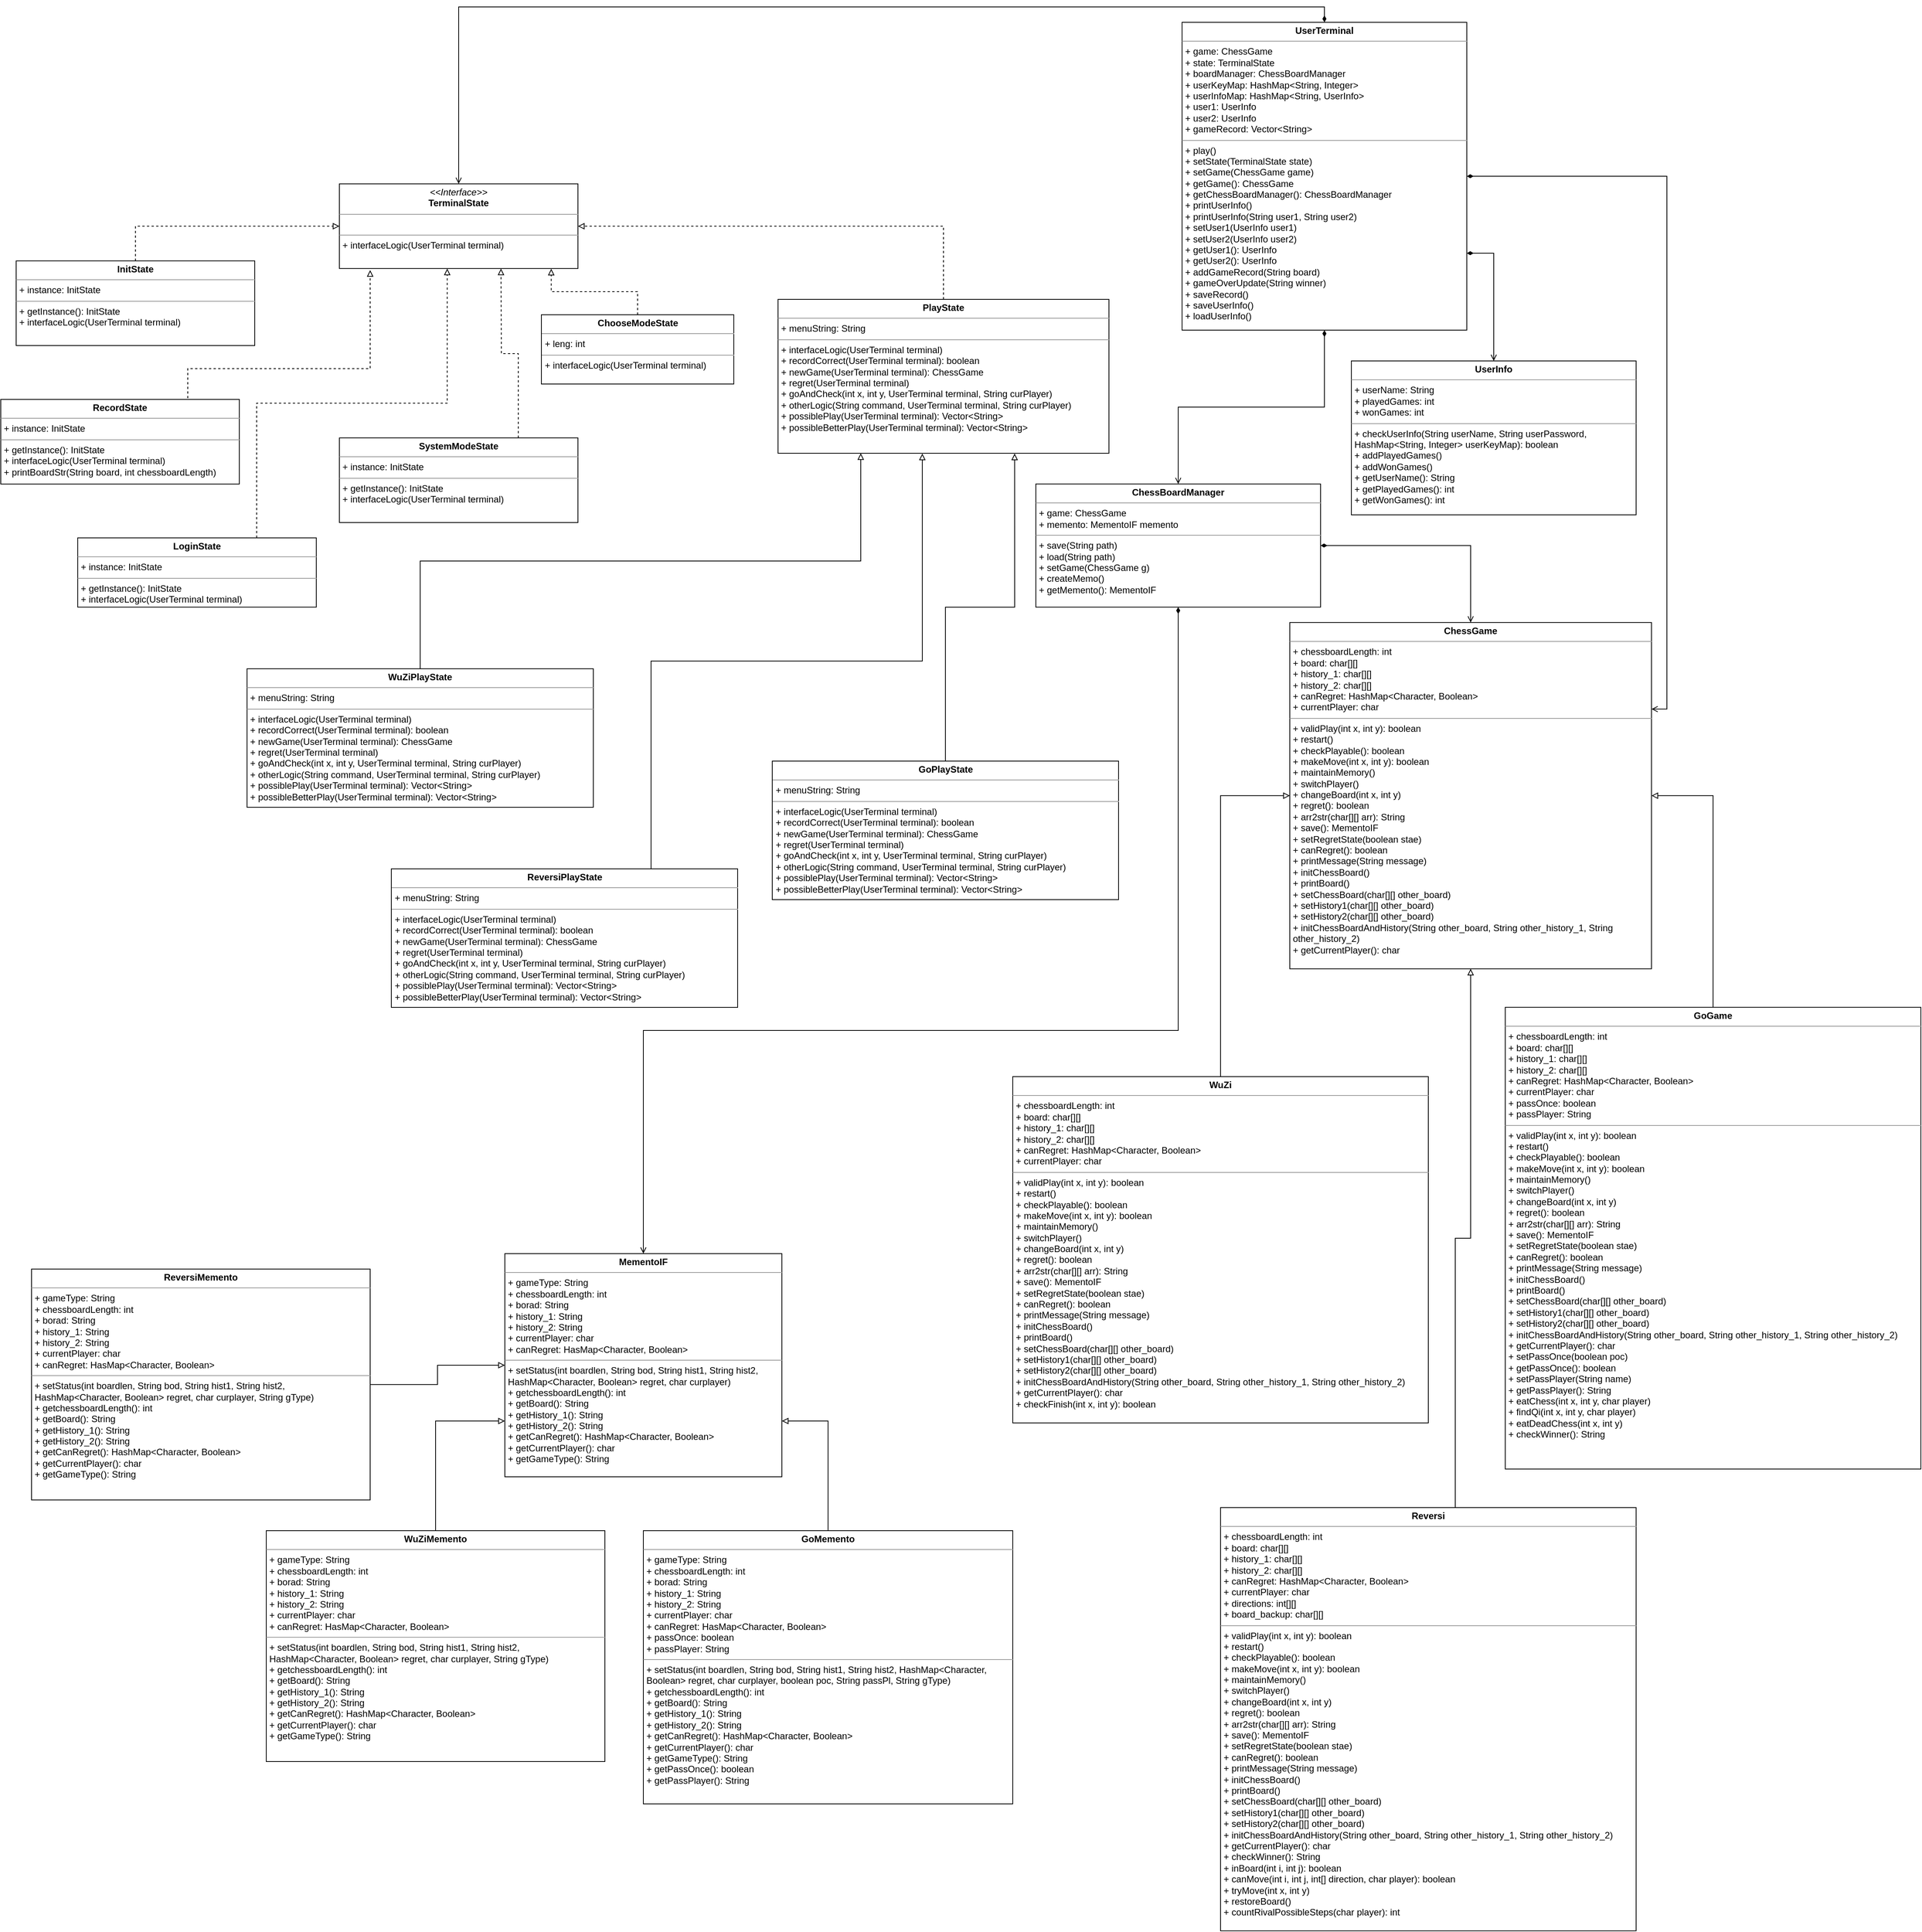 <mxfile version="22.0.2" type="device">
  <diagram name="Page-1" id="c4acf3e9-155e-7222-9cf6-157b1a14988f">
    <mxGraphModel dx="4295" dy="1771" grid="1" gridSize="10" guides="1" tooltips="1" connect="1" arrows="1" fold="1" page="1" pageScale="1" pageWidth="850" pageHeight="1100" background="none" math="0" shadow="0">
      <root>
        <mxCell id="0" />
        <mxCell id="1" parent="0" />
        <mxCell id="H-R2g1DrekQzZ_cfSzfi-2" value="&lt;p style=&quot;margin:0px;margin-top:4px;text-align:center;&quot;&gt;&lt;b&gt;MementoIF&lt;/b&gt;&lt;/p&gt;&lt;hr size=&quot;1&quot;&gt;&lt;p style=&quot;margin:0px;margin-left:4px;&quot;&gt;+ gameType: String&lt;/p&gt;&lt;p style=&quot;margin:0px;margin-left:4px;&quot;&gt;+ chessboardLength: int&lt;/p&gt;&lt;p style=&quot;margin:0px;margin-left:4px;&quot;&gt;+ borad: String&lt;/p&gt;&lt;p style=&quot;margin:0px;margin-left:4px;&quot;&gt;+ history_1: String&lt;/p&gt;&lt;p style=&quot;margin:0px;margin-left:4px;&quot;&gt;+ history_2: String&lt;/p&gt;&lt;p style=&quot;margin:0px;margin-left:4px;&quot;&gt;+ currentPlayer: char&lt;/p&gt;&lt;p style=&quot;margin:0px;margin-left:4px;&quot;&gt;+ canRegret: HasMap&amp;lt;Character, Boolean&amp;gt;&lt;/p&gt;&lt;hr size=&quot;1&quot;&gt;&lt;p style=&quot;margin:0px;margin-left:4px;&quot;&gt;+ setStatus(int boardlen, String bod, String hist1, String hist2, HashMap&amp;lt;Character, Boolean&amp;gt; regret, char curplayer)&lt;/p&gt;&lt;p style=&quot;margin:0px;margin-left:4px;&quot;&gt;+ getchessboardLength(): int&lt;/p&gt;&lt;p style=&quot;margin:0px;margin-left:4px;&quot;&gt;+ getBoard(): String&lt;/p&gt;&lt;p style=&quot;margin:0px;margin-left:4px;&quot;&gt;+ getHistory_1(): String&lt;/p&gt;&lt;p style=&quot;margin:0px;margin-left:4px;&quot;&gt;+ getHistory_2(): String&lt;/p&gt;&lt;p style=&quot;margin:0px;margin-left:4px;&quot;&gt;+ getCanRegret(): HashMap&amp;lt;Character, Boolean&amp;gt;&lt;/p&gt;&lt;p style=&quot;margin:0px;margin-left:4px;&quot;&gt;+ getCurrentPlayer(): char&lt;/p&gt;&lt;p style=&quot;margin:0px;margin-left:4px;&quot;&gt;+ getGameType(): String&lt;/p&gt;" style="verticalAlign=top;align=left;overflow=fill;fontSize=12;fontFamily=Helvetica;html=1;whiteSpace=wrap;" parent="1" vertex="1">
          <mxGeometry x="-1045" y="1640" width="360" height="290" as="geometry" />
        </mxCell>
        <mxCell id="H-R2g1DrekQzZ_cfSzfi-7" style="edgeStyle=orthogonalEdgeStyle;rounded=0;orthogonalLoop=1;jettySize=auto;html=1;entryX=0;entryY=0.75;entryDx=0;entryDy=0;exitX=0.5;exitY=0;exitDx=0;exitDy=0;endArrow=block;endFill=0;" parent="1" source="H-R2g1DrekQzZ_cfSzfi-5" target="H-R2g1DrekQzZ_cfSzfi-2" edge="1">
          <mxGeometry relative="1" as="geometry" />
        </mxCell>
        <mxCell id="H-R2g1DrekQzZ_cfSzfi-5" value="&lt;p style=&quot;margin:0px;margin-top:4px;text-align:center;&quot;&gt;&lt;b&gt;WuZiMemento&lt;/b&gt;&lt;/p&gt;&lt;hr size=&quot;1&quot;&gt;&lt;p style=&quot;margin:0px;margin-left:4px;&quot;&gt;+ gameType: String&lt;/p&gt;&lt;p style=&quot;margin:0px;margin-left:4px;&quot;&gt;+ chessboardLength: int&lt;/p&gt;&lt;p style=&quot;margin:0px;margin-left:4px;&quot;&gt;+ borad: String&lt;/p&gt;&lt;p style=&quot;margin:0px;margin-left:4px;&quot;&gt;+ history_1: String&lt;/p&gt;&lt;p style=&quot;margin:0px;margin-left:4px;&quot;&gt;+ history_2: String&lt;/p&gt;&lt;p style=&quot;margin:0px;margin-left:4px;&quot;&gt;+ currentPlayer: char&lt;/p&gt;&lt;p style=&quot;margin:0px;margin-left:4px;&quot;&gt;+ canRegret: HasMap&amp;lt;Character, Boolean&amp;gt;&lt;/p&gt;&lt;hr size=&quot;1&quot;&gt;&lt;p style=&quot;margin:0px;margin-left:4px;&quot;&gt;+ setStatus(int boardlen, String bod, String hist1, String hist2, HashMap&amp;lt;Character, Boolean&amp;gt; regret, char curplayer, String gType)&lt;/p&gt;&lt;p style=&quot;margin:0px;margin-left:4px;&quot;&gt;+ getchessboardLength(): int&lt;/p&gt;&lt;p style=&quot;margin:0px;margin-left:4px;&quot;&gt;+ getBoard(): String&lt;/p&gt;&lt;p style=&quot;margin:0px;margin-left:4px;&quot;&gt;+ getHistory_1(): String&lt;/p&gt;&lt;p style=&quot;margin:0px;margin-left:4px;&quot;&gt;+ getHistory_2(): String&lt;/p&gt;&lt;p style=&quot;margin:0px;margin-left:4px;&quot;&gt;+ getCanRegret(): HashMap&amp;lt;Character, Boolean&amp;gt;&lt;/p&gt;&lt;p style=&quot;margin:0px;margin-left:4px;&quot;&gt;+ getCurrentPlayer(): char&lt;/p&gt;&lt;p style=&quot;margin:0px;margin-left:4px;&quot;&gt;+ getGameType(): String&lt;/p&gt;" style="verticalAlign=top;align=left;overflow=fill;fontSize=12;fontFamily=Helvetica;html=1;whiteSpace=wrap;" parent="1" vertex="1">
          <mxGeometry x="-1355" y="2000" width="440" height="300" as="geometry" />
        </mxCell>
        <mxCell id="H-R2g1DrekQzZ_cfSzfi-8" style="edgeStyle=orthogonalEdgeStyle;rounded=0;orthogonalLoop=1;jettySize=auto;html=1;exitX=0.5;exitY=0;exitDx=0;exitDy=0;entryX=1;entryY=0.75;entryDx=0;entryDy=0;endArrow=block;endFill=0;" parent="1" source="H-R2g1DrekQzZ_cfSzfi-6" target="H-R2g1DrekQzZ_cfSzfi-2" edge="1">
          <mxGeometry relative="1" as="geometry" />
        </mxCell>
        <mxCell id="H-R2g1DrekQzZ_cfSzfi-6" value="&lt;p style=&quot;margin:0px;margin-top:4px;text-align:center;&quot;&gt;&lt;b&gt;GoMemento&lt;/b&gt;&lt;/p&gt;&lt;hr size=&quot;1&quot;&gt;&lt;p style=&quot;margin:0px;margin-left:4px;&quot;&gt;+ gameType: String&lt;/p&gt;&lt;p style=&quot;margin:0px;margin-left:4px;&quot;&gt;+ chessboardLength: int&lt;/p&gt;&lt;p style=&quot;margin:0px;margin-left:4px;&quot;&gt;+ borad: String&lt;/p&gt;&lt;p style=&quot;margin:0px;margin-left:4px;&quot;&gt;+ history_1: String&lt;/p&gt;&lt;p style=&quot;margin:0px;margin-left:4px;&quot;&gt;+ history_2: String&lt;/p&gt;&lt;p style=&quot;margin:0px;margin-left:4px;&quot;&gt;+ currentPlayer: char&lt;/p&gt;&lt;p style=&quot;margin:0px;margin-left:4px;&quot;&gt;+ canRegret: HasMap&amp;lt;Character, Boolean&amp;gt;&lt;/p&gt;&lt;p style=&quot;margin:0px;margin-left:4px;&quot;&gt;+ passOnce: boolean&lt;/p&gt;&lt;p style=&quot;margin:0px;margin-left:4px;&quot;&gt;+ passPlayer: String&lt;/p&gt;&lt;hr size=&quot;1&quot;&gt;&lt;p style=&quot;margin:0px;margin-left:4px;&quot;&gt;+ setStatus(int boardlen, String bod, String hist1, String hist2, HashMap&amp;lt;Character, Boolean&amp;gt; regret, char curplayer, boolean poc, String passPl, String gType)&lt;/p&gt;&lt;p style=&quot;margin:0px;margin-left:4px;&quot;&gt;+ getchessboardLength(): int&lt;/p&gt;&lt;p style=&quot;margin:0px;margin-left:4px;&quot;&gt;+ getBoard(): String&lt;/p&gt;&lt;p style=&quot;margin:0px;margin-left:4px;&quot;&gt;+ getHistory_1(): String&lt;/p&gt;&lt;p style=&quot;margin:0px;margin-left:4px;&quot;&gt;+ getHistory_2(): String&lt;/p&gt;&lt;p style=&quot;margin:0px;margin-left:4px;&quot;&gt;+ getCanRegret(): HashMap&amp;lt;Character, Boolean&amp;gt;&lt;/p&gt;&lt;p style=&quot;margin:0px;margin-left:4px;&quot;&gt;+ getCurrentPlayer(): char&lt;/p&gt;&lt;p style=&quot;margin:0px;margin-left:4px;&quot;&gt;+ getGameType(): String&lt;/p&gt;&lt;p style=&quot;margin:0px;margin-left:4px;&quot;&gt;+ getPassOnce(): boolean&lt;/p&gt;&lt;p style=&quot;margin:0px;margin-left:4px;&quot;&gt;+ getPassPlayer(): String&lt;/p&gt;" style="verticalAlign=top;align=left;overflow=fill;fontSize=12;fontFamily=Helvetica;html=1;whiteSpace=wrap;" parent="1" vertex="1">
          <mxGeometry x="-865" y="2000" width="480" height="355" as="geometry" />
        </mxCell>
        <mxCell id="H-R2g1DrekQzZ_cfSzfi-30" style="edgeStyle=orthogonalEdgeStyle;rounded=0;orthogonalLoop=1;jettySize=auto;html=1;entryX=0.5;entryY=0;entryDx=0;entryDy=0;startArrow=diamondThin;startFill=1;endArrow=open;endFill=0;exitX=0.5;exitY=1;exitDx=0;exitDy=0;" parent="1" source="H-R2g1DrekQzZ_cfSzfi-9" target="H-R2g1DrekQzZ_cfSzfi-2" edge="1">
          <mxGeometry relative="1" as="geometry">
            <Array as="points">
              <mxPoint x="-170" y="1350" />
              <mxPoint x="-865" y="1350" />
            </Array>
          </mxGeometry>
        </mxCell>
        <mxCell id="H-R2g1DrekQzZ_cfSzfi-31" style="edgeStyle=orthogonalEdgeStyle;rounded=0;orthogonalLoop=1;jettySize=auto;html=1;exitX=1;exitY=0.5;exitDx=0;exitDy=0;entryX=0.5;entryY=0;entryDx=0;entryDy=0;endArrow=open;endFill=0;startArrow=diamondThin;startFill=1;" parent="1" source="H-R2g1DrekQzZ_cfSzfi-9" target="H-R2g1DrekQzZ_cfSzfi-10" edge="1">
          <mxGeometry relative="1" as="geometry" />
        </mxCell>
        <mxCell id="H-R2g1DrekQzZ_cfSzfi-9" value="&lt;p style=&quot;margin:0px;margin-top:4px;text-align:center;&quot;&gt;&lt;b&gt;ChessBoardManager&lt;/b&gt;&lt;/p&gt;&lt;hr size=&quot;1&quot;&gt;&lt;p style=&quot;margin:0px;margin-left:4px;&quot;&gt;+ game: ChessGame&lt;/p&gt;&lt;p style=&quot;margin:0px;margin-left:4px;&quot;&gt;+ memento: MementoIF memento&lt;/p&gt;&lt;hr size=&quot;1&quot;&gt;&lt;p style=&quot;margin:0px;margin-left:4px;&quot;&gt;+ save(String path)&lt;/p&gt;&lt;p style=&quot;margin:0px;margin-left:4px;&quot;&gt;+ load(String path)&lt;/p&gt;&lt;p style=&quot;margin:0px;margin-left:4px;&quot;&gt;+ setGame(ChessGame g)&lt;/p&gt;&lt;p style=&quot;margin:0px;margin-left:4px;&quot;&gt;+ createMemo()&lt;/p&gt;&lt;p style=&quot;margin:0px;margin-left:4px;&quot;&gt;+ getMemento(): MementoIF&lt;/p&gt;" style="verticalAlign=top;align=left;overflow=fill;fontSize=12;fontFamily=Helvetica;html=1;whiteSpace=wrap;" parent="1" vertex="1">
          <mxGeometry x="-355" y="639.91" width="370" height="160" as="geometry" />
        </mxCell>
        <mxCell id="H-R2g1DrekQzZ_cfSzfi-10" value="&lt;p style=&quot;margin:0px;margin-top:4px;text-align:center;&quot;&gt;&lt;b&gt;ChessGame&lt;/b&gt;&lt;/p&gt;&lt;hr size=&quot;1&quot;&gt;&lt;p style=&quot;margin:0px;margin-left:4px;&quot;&gt;+ chessboardLength: int&lt;/p&gt;&lt;p style=&quot;margin:0px;margin-left:4px;&quot;&gt;+ board: char[][]&lt;/p&gt;&lt;p style=&quot;margin:0px;margin-left:4px;&quot;&gt;+ history_1: char[][]&lt;/p&gt;&lt;p style=&quot;margin:0px;margin-left:4px;&quot;&gt;+ history_2: char[][]&lt;/p&gt;&lt;p style=&quot;margin:0px;margin-left:4px;&quot;&gt;+ canRegret: HashMap&amp;lt;Character, Boolean&amp;gt;&lt;/p&gt;&lt;p style=&quot;margin:0px;margin-left:4px;&quot;&gt;+ currentPlayer: char&lt;/p&gt;&lt;hr size=&quot;1&quot;&gt;&lt;p style=&quot;margin:0px;margin-left:4px;&quot;&gt;+ validPlay(int x, int y): boolean&lt;/p&gt;&lt;p style=&quot;margin:0px;margin-left:4px;&quot;&gt;+ restart()&lt;/p&gt;&lt;p style=&quot;margin:0px;margin-left:4px;&quot;&gt;+ checkPlayable(): boolean&lt;/p&gt;&lt;p style=&quot;margin:0px;margin-left:4px;&quot;&gt;+ makeMove(int x, int y): boolean&lt;/p&gt;&lt;p style=&quot;margin:0px;margin-left:4px;&quot;&gt;+ maintainMemory()&lt;/p&gt;&lt;p style=&quot;margin:0px;margin-left:4px;&quot;&gt;+ switchPlayer()&lt;/p&gt;&lt;p style=&quot;margin:0px;margin-left:4px;&quot;&gt;+ changeBoard(int x, int y)&lt;/p&gt;&lt;p style=&quot;margin:0px;margin-left:4px;&quot;&gt;+ regret(): boolean&lt;/p&gt;&lt;p style=&quot;margin:0px;margin-left:4px;&quot;&gt;+ arr2str(char[][] arr): String&lt;/p&gt;&lt;p style=&quot;margin:0px;margin-left:4px;&quot;&gt;+ save(): MementoIF&lt;/p&gt;&lt;p style=&quot;margin:0px;margin-left:4px;&quot;&gt;+ setRegretState(boolean stae)&lt;/p&gt;&lt;p style=&quot;margin:0px;margin-left:4px;&quot;&gt;+ canRegret(): boolean&lt;/p&gt;&lt;p style=&quot;margin:0px;margin-left:4px;&quot;&gt;+ printMessage(String message)&lt;/p&gt;&lt;p style=&quot;margin:0px;margin-left:4px;&quot;&gt;+ initChessBoard()&lt;/p&gt;&lt;p style=&quot;margin:0px;margin-left:4px;&quot;&gt;+ printBoard()&lt;/p&gt;&lt;p style=&quot;margin:0px;margin-left:4px;&quot;&gt;+ setChessBoard(char[][] other_board)&lt;/p&gt;&lt;p style=&quot;margin:0px;margin-left:4px;&quot;&gt;+ setHistory1(char[][] other_board)&lt;/p&gt;&lt;p style=&quot;margin:0px;margin-left:4px;&quot;&gt;+ setHistory2(char[][] other_board)&lt;/p&gt;&lt;p style=&quot;margin:0px;margin-left:4px;&quot;&gt;+ initChessBoardAndHistory(String other_board, String other_history_1, String other_history_2)&lt;/p&gt;&lt;p style=&quot;margin:0px;margin-left:4px;&quot;&gt;+ getCurrentPlayer(): char&lt;/p&gt;" style="verticalAlign=top;align=left;overflow=fill;fontSize=12;fontFamily=Helvetica;html=1;whiteSpace=wrap;" parent="1" vertex="1">
          <mxGeometry x="-25" y="819.91" width="470" height="450" as="geometry" />
        </mxCell>
        <mxCell id="H-R2g1DrekQzZ_cfSzfi-12" style="edgeStyle=orthogonalEdgeStyle;rounded=0;orthogonalLoop=1;jettySize=auto;html=1;entryX=0;entryY=0.5;entryDx=0;entryDy=0;exitX=0.5;exitY=0;exitDx=0;exitDy=0;endArrow=block;endFill=0;" parent="1" source="H-R2g1DrekQzZ_cfSzfi-11" target="H-R2g1DrekQzZ_cfSzfi-10" edge="1">
          <mxGeometry relative="1" as="geometry" />
        </mxCell>
        <mxCell id="H-R2g1DrekQzZ_cfSzfi-11" value="&lt;p style=&quot;margin:0px;margin-top:4px;text-align:center;&quot;&gt;&lt;b&gt;WuZi&lt;/b&gt;&lt;/p&gt;&lt;hr size=&quot;1&quot;&gt;&lt;p style=&quot;margin:0px;margin-left:4px;&quot;&gt;+ chessboardLength: int&lt;/p&gt;&lt;p style=&quot;margin:0px;margin-left:4px;&quot;&gt;+ board: char[][]&lt;/p&gt;&lt;p style=&quot;margin:0px;margin-left:4px;&quot;&gt;+ history_1: char[][]&lt;/p&gt;&lt;p style=&quot;margin:0px;margin-left:4px;&quot;&gt;+ history_2: char[][]&lt;/p&gt;&lt;p style=&quot;margin:0px;margin-left:4px;&quot;&gt;+ canRegret: HashMap&amp;lt;Character, Boolean&amp;gt;&lt;/p&gt;&lt;p style=&quot;margin:0px;margin-left:4px;&quot;&gt;+ currentPlayer: char&lt;/p&gt;&lt;hr size=&quot;1&quot;&gt;&lt;p style=&quot;margin:0px;margin-left:4px;&quot;&gt;+ validPlay(int x, int y): boolean&lt;/p&gt;&lt;p style=&quot;margin:0px;margin-left:4px;&quot;&gt;+ restart()&lt;/p&gt;&lt;p style=&quot;margin:0px;margin-left:4px;&quot;&gt;+ checkPlayable(): boolean&lt;/p&gt;&lt;p style=&quot;margin:0px;margin-left:4px;&quot;&gt;+ makeMove(int x, int y): boolean&lt;/p&gt;&lt;p style=&quot;margin:0px;margin-left:4px;&quot;&gt;+ maintainMemory()&lt;/p&gt;&lt;p style=&quot;margin:0px;margin-left:4px;&quot;&gt;+ switchPlayer()&lt;/p&gt;&lt;p style=&quot;margin:0px;margin-left:4px;&quot;&gt;+ changeBoard(int x, int y)&lt;/p&gt;&lt;p style=&quot;margin:0px;margin-left:4px;&quot;&gt;+ regret(): boolean&lt;/p&gt;&lt;p style=&quot;margin:0px;margin-left:4px;&quot;&gt;+ arr2str(char[][] arr): String&lt;/p&gt;&lt;p style=&quot;margin:0px;margin-left:4px;&quot;&gt;+ save(): MementoIF&lt;/p&gt;&lt;p style=&quot;margin:0px;margin-left:4px;&quot;&gt;+ setRegretState(boolean stae)&lt;/p&gt;&lt;p style=&quot;margin:0px;margin-left:4px;&quot;&gt;+ canRegret(): boolean&lt;/p&gt;&lt;p style=&quot;margin:0px;margin-left:4px;&quot;&gt;+ printMessage(String message)&lt;/p&gt;&lt;p style=&quot;margin:0px;margin-left:4px;&quot;&gt;+ initChessBoard()&lt;/p&gt;&lt;p style=&quot;margin:0px;margin-left:4px;&quot;&gt;+ printBoard()&lt;/p&gt;&lt;p style=&quot;margin:0px;margin-left:4px;&quot;&gt;+ setChessBoard(char[][] other_board)&lt;/p&gt;&lt;p style=&quot;margin:0px;margin-left:4px;&quot;&gt;+ setHistory1(char[][] other_board)&lt;/p&gt;&lt;p style=&quot;margin:0px;margin-left:4px;&quot;&gt;+ setHistory2(char[][] other_board)&lt;/p&gt;&lt;p style=&quot;margin:0px;margin-left:4px;&quot;&gt;+ initChessBoardAndHistory(String other_board, String other_history_1, String other_history_2)&lt;/p&gt;&lt;p style=&quot;margin:0px;margin-left:4px;&quot;&gt;+ getCurrentPlayer(): char&lt;/p&gt;&lt;p style=&quot;margin:0px;margin-left:4px;&quot;&gt;+ checkFinish(int x, int y): boolean&lt;/p&gt;" style="verticalAlign=top;align=left;overflow=fill;fontSize=12;fontFamily=Helvetica;html=1;whiteSpace=wrap;" parent="1" vertex="1">
          <mxGeometry x="-385" y="1410" width="540" height="450" as="geometry" />
        </mxCell>
        <mxCell id="H-R2g1DrekQzZ_cfSzfi-14" style="edgeStyle=orthogonalEdgeStyle;rounded=0;orthogonalLoop=1;jettySize=auto;html=1;exitX=0.5;exitY=0;exitDx=0;exitDy=0;entryX=1;entryY=0.5;entryDx=0;entryDy=0;endArrow=block;endFill=0;" parent="1" source="H-R2g1DrekQzZ_cfSzfi-13" target="H-R2g1DrekQzZ_cfSzfi-10" edge="1">
          <mxGeometry relative="1" as="geometry" />
        </mxCell>
        <mxCell id="H-R2g1DrekQzZ_cfSzfi-13" value="&lt;p style=&quot;margin:0px;margin-top:4px;text-align:center;&quot;&gt;&lt;b&gt;GoGame&lt;/b&gt;&lt;/p&gt;&lt;hr size=&quot;1&quot;&gt;&lt;p style=&quot;margin:0px;margin-left:4px;&quot;&gt;+ chessboardLength: int&lt;/p&gt;&lt;p style=&quot;margin:0px;margin-left:4px;&quot;&gt;+ board: char[][]&lt;/p&gt;&lt;p style=&quot;margin:0px;margin-left:4px;&quot;&gt;+ history_1: char[][]&lt;/p&gt;&lt;p style=&quot;margin:0px;margin-left:4px;&quot;&gt;+ history_2: char[][]&lt;/p&gt;&lt;p style=&quot;margin:0px;margin-left:4px;&quot;&gt;+ canRegret: HashMap&amp;lt;Character, Boolean&amp;gt;&lt;/p&gt;&lt;p style=&quot;margin:0px;margin-left:4px;&quot;&gt;+ currentPlayer: char&lt;/p&gt;&lt;p style=&quot;margin:0px;margin-left:4px;&quot;&gt;+ passOnce: boolean&lt;/p&gt;&lt;p style=&quot;margin:0px;margin-left:4px;&quot;&gt;+ passPlayer: String&lt;/p&gt;&lt;hr size=&quot;1&quot;&gt;&lt;p style=&quot;margin:0px;margin-left:4px;&quot;&gt;+ validPlay(int x, int y): boolean&lt;/p&gt;&lt;p style=&quot;margin:0px;margin-left:4px;&quot;&gt;+ restart()&lt;/p&gt;&lt;p style=&quot;margin:0px;margin-left:4px;&quot;&gt;+ checkPlayable(): boolean&lt;/p&gt;&lt;p style=&quot;margin:0px;margin-left:4px;&quot;&gt;+ makeMove(int x, int y): boolean&lt;/p&gt;&lt;p style=&quot;margin:0px;margin-left:4px;&quot;&gt;+ maintainMemory()&lt;/p&gt;&lt;p style=&quot;margin:0px;margin-left:4px;&quot;&gt;+ switchPlayer()&lt;/p&gt;&lt;p style=&quot;margin:0px;margin-left:4px;&quot;&gt;+ changeBoard(int x, int y)&lt;/p&gt;&lt;p style=&quot;margin:0px;margin-left:4px;&quot;&gt;+ regret(): boolean&lt;/p&gt;&lt;p style=&quot;margin:0px;margin-left:4px;&quot;&gt;+ arr2str(char[][] arr): String&lt;/p&gt;&lt;p style=&quot;margin:0px;margin-left:4px;&quot;&gt;+ save(): MementoIF&lt;/p&gt;&lt;p style=&quot;margin:0px;margin-left:4px;&quot;&gt;+ setRegretState(boolean stae)&lt;/p&gt;&lt;p style=&quot;margin:0px;margin-left:4px;&quot;&gt;+ canRegret(): boolean&lt;/p&gt;&lt;p style=&quot;margin:0px;margin-left:4px;&quot;&gt;+ printMessage(String message)&lt;/p&gt;&lt;p style=&quot;margin:0px;margin-left:4px;&quot;&gt;+ initChessBoard()&lt;/p&gt;&lt;p style=&quot;margin:0px;margin-left:4px;&quot;&gt;+ printBoard()&lt;/p&gt;&lt;p style=&quot;margin:0px;margin-left:4px;&quot;&gt;+ setChessBoard(char[][] other_board)&lt;/p&gt;&lt;p style=&quot;margin:0px;margin-left:4px;&quot;&gt;+ setHistory1(char[][] other_board)&lt;/p&gt;&lt;p style=&quot;margin:0px;margin-left:4px;&quot;&gt;+ setHistory2(char[][] other_board)&lt;/p&gt;&lt;p style=&quot;margin:0px;margin-left:4px;&quot;&gt;+ initChessBoardAndHistory(String other_board, String other_history_1, String other_history_2)&lt;/p&gt;&lt;p style=&quot;margin:0px;margin-left:4px;&quot;&gt;+ getCurrentPlayer(): char&lt;/p&gt;&lt;p style=&quot;margin:0px;margin-left:4px;&quot;&gt;+ setPassOnce(boolean poc)&lt;/p&gt;&lt;p style=&quot;margin:0px;margin-left:4px;&quot;&gt;+ getPassOnce(): boolean&lt;/p&gt;&lt;p style=&quot;margin:0px;margin-left:4px;&quot;&gt;+ setPassPlayer(String name)&lt;/p&gt;&lt;p style=&quot;margin:0px;margin-left:4px;&quot;&gt;+ getPassPlayer(): String&lt;/p&gt;&lt;p style=&quot;margin:0px;margin-left:4px;&quot;&gt;+ eatChess(int x, int y, char player)&lt;/p&gt;&lt;p style=&quot;margin:0px;margin-left:4px;&quot;&gt;+ findQi(int x, int y, char player)&lt;/p&gt;&lt;p style=&quot;margin:0px;margin-left:4px;&quot;&gt;+ eatDeadChess(int x, int y)&lt;/p&gt;&lt;p style=&quot;margin:0px;margin-left:4px;&quot;&gt;+ checkWinner(): String&lt;/p&gt;" style="verticalAlign=top;align=left;overflow=fill;fontSize=12;fontFamily=Helvetica;html=1;whiteSpace=wrap;" parent="1" vertex="1">
          <mxGeometry x="255" y="1319.91" width="540" height="600" as="geometry" />
        </mxCell>
        <mxCell id="H-R2g1DrekQzZ_cfSzfi-15" value="&lt;p style=&quot;margin:0px;margin-top:4px;text-align:center;&quot;&gt;&lt;i&gt;&amp;lt;&amp;lt;Interface&amp;gt;&amp;gt;&lt;/i&gt;&lt;br&gt;&lt;b&gt;TerminalState&lt;/b&gt;&lt;/p&gt;&lt;hr size=&quot;1&quot;&gt;&lt;p style=&quot;margin:0px;margin-left:4px;&quot;&gt;&lt;br&gt;&lt;/p&gt;&lt;hr size=&quot;1&quot;&gt;&lt;p style=&quot;margin:0px;margin-left:4px;&quot;&gt;+ interfaceLogic(UserTerminal terminal)&lt;/p&gt;" style="verticalAlign=top;align=left;overflow=fill;fontSize=12;fontFamily=Helvetica;html=1;whiteSpace=wrap;" parent="1" vertex="1">
          <mxGeometry x="-1260" y="249.91" width="310" height="110" as="geometry" />
        </mxCell>
        <mxCell id="H-R2g1DrekQzZ_cfSzfi-27" style="edgeStyle=orthogonalEdgeStyle;rounded=0;orthogonalLoop=1;jettySize=auto;html=1;entryX=0.888;entryY=1.003;entryDx=0;entryDy=0;endArrow=block;endFill=0;dashed=1;entryPerimeter=0;" parent="1" source="H-R2g1DrekQzZ_cfSzfi-16" target="H-R2g1DrekQzZ_cfSzfi-15" edge="1">
          <mxGeometry relative="1" as="geometry" />
        </mxCell>
        <mxCell id="H-R2g1DrekQzZ_cfSzfi-16" value="&lt;p style=&quot;margin:0px;margin-top:4px;text-align:center;&quot;&gt;&lt;b&gt;ChooseModeState&lt;/b&gt;&lt;/p&gt;&lt;hr size=&quot;1&quot;&gt;&lt;p style=&quot;margin:0px;margin-left:4px;&quot;&gt;+ leng: int&lt;/p&gt;&lt;hr size=&quot;1&quot;&gt;&lt;p style=&quot;margin:0px;margin-left:4px;&quot;&gt;+ interfaceLogic(UserTerminal terminal)&lt;/p&gt;" style="verticalAlign=top;align=left;overflow=fill;fontSize=12;fontFamily=Helvetica;html=1;whiteSpace=wrap;" parent="1" vertex="1">
          <mxGeometry x="-997.5" y="420" width="250" height="90" as="geometry" />
        </mxCell>
        <mxCell id="H-R2g1DrekQzZ_cfSzfi-24" style="edgeStyle=orthogonalEdgeStyle;rounded=0;orthogonalLoop=1;jettySize=auto;html=1;exitX=0.5;exitY=0;exitDx=0;exitDy=0;entryX=0;entryY=0.5;entryDx=0;entryDy=0;endArrow=block;endFill=0;dashed=1;" parent="1" source="H-R2g1DrekQzZ_cfSzfi-17" target="H-R2g1DrekQzZ_cfSzfi-15" edge="1">
          <mxGeometry relative="1" as="geometry" />
        </mxCell>
        <mxCell id="H-R2g1DrekQzZ_cfSzfi-17" value="&lt;p style=&quot;margin:0px;margin-top:4px;text-align:center;&quot;&gt;&lt;b&gt;InitState&lt;/b&gt;&lt;/p&gt;&lt;hr size=&quot;1&quot;&gt;&lt;p style=&quot;margin:0px;margin-left:4px;&quot;&gt;+ instance: InitState&lt;/p&gt;&lt;hr size=&quot;1&quot;&gt;&lt;p style=&quot;margin:0px;margin-left:4px;&quot;&gt;+ getInstance(): InitState&lt;br&gt;+ interfaceLogic(UserTerminal terminal)&lt;/p&gt;" style="verticalAlign=top;align=left;overflow=fill;fontSize=12;fontFamily=Helvetica;html=1;whiteSpace=wrap;" parent="1" vertex="1">
          <mxGeometry x="-1680" y="350" width="310" height="110" as="geometry" />
        </mxCell>
        <mxCell id="H-R2g1DrekQzZ_cfSzfi-25" style="edgeStyle=orthogonalEdgeStyle;rounded=0;orthogonalLoop=1;jettySize=auto;html=1;entryX=1;entryY=0.5;entryDx=0;entryDy=0;dashed=1;endArrow=block;endFill=0;exitX=0.5;exitY=0;exitDx=0;exitDy=0;" parent="1" source="H-R2g1DrekQzZ_cfSzfi-18" target="H-R2g1DrekQzZ_cfSzfi-15" edge="1">
          <mxGeometry relative="1" as="geometry" />
        </mxCell>
        <mxCell id="H-R2g1DrekQzZ_cfSzfi-18" value="&lt;p style=&quot;margin:0px;margin-top:4px;text-align:center;&quot;&gt;&lt;b&gt;PlayState&lt;/b&gt;&lt;/p&gt;&lt;hr size=&quot;1&quot;&gt;&lt;p style=&quot;margin:0px;margin-left:4px;&quot;&gt;+ menuString: String&lt;/p&gt;&lt;hr size=&quot;1&quot;&gt;&lt;p style=&quot;margin:0px;margin-left:4px;&quot;&gt;+ interfaceLogic(UserTerminal terminal)&lt;/p&gt;&lt;p style=&quot;margin:0px;margin-left:4px;&quot;&gt;+ recordCorrect(UserTerminal terminal): boolean&lt;/p&gt;&lt;p style=&quot;margin:0px;margin-left:4px;&quot;&gt;+ newGame(UserTerminal terminal): ChessGame&lt;/p&gt;&lt;p style=&quot;margin:0px;margin-left:4px;&quot;&gt;+ regret(UserTerminal terminal)&lt;/p&gt;&lt;p style=&quot;margin:0px;margin-left:4px;&quot;&gt;+ goAndCheck(int x, int y, UserTerminal terminal, String curPlayer)&lt;/p&gt;&lt;p style=&quot;margin:0px;margin-left:4px;&quot;&gt;+ otherLogic(String command, UserTerminal terminal, String curPlayer)&lt;/p&gt;&lt;p style=&quot;margin:0px;margin-left:4px;&quot;&gt;+ possiblePlay(UserTerminal terminal): Vector&amp;lt;String&amp;gt;&lt;/p&gt;&lt;p style=&quot;margin:0px;margin-left:4px;&quot;&gt;+ possibleBetterPlay(UserTerminal terminal): Vector&amp;lt;String&amp;gt;&lt;/p&gt;" style="verticalAlign=top;align=left;overflow=fill;fontSize=12;fontFamily=Helvetica;html=1;whiteSpace=wrap;" parent="1" vertex="1">
          <mxGeometry x="-690" y="400" width="430" height="200" as="geometry" />
        </mxCell>
        <mxCell id="H-R2g1DrekQzZ_cfSzfi-28" style="edgeStyle=orthogonalEdgeStyle;rounded=0;orthogonalLoop=1;jettySize=auto;html=1;exitX=0.5;exitY=0;exitDx=0;exitDy=0;entryX=0.25;entryY=1;entryDx=0;entryDy=0;endArrow=block;endFill=0;" parent="1" source="H-R2g1DrekQzZ_cfSzfi-20" target="H-R2g1DrekQzZ_cfSzfi-18" edge="1">
          <mxGeometry relative="1" as="geometry" />
        </mxCell>
        <mxCell id="H-R2g1DrekQzZ_cfSzfi-20" value="&lt;p style=&quot;margin:0px;margin-top:4px;text-align:center;&quot;&gt;&lt;b&gt;WuZiPlayState&lt;/b&gt;&lt;/p&gt;&lt;hr size=&quot;1&quot;&gt;&lt;p style=&quot;margin:0px;margin-left:4px;&quot;&gt;+ menuString: String&lt;/p&gt;&lt;hr size=&quot;1&quot;&gt;&lt;p style=&quot;margin:0px;margin-left:4px;&quot;&gt;+ interfaceLogic(UserTerminal terminal)&lt;/p&gt;&lt;p style=&quot;margin:0px;margin-left:4px;&quot;&gt;+ recordCorrect(UserTerminal terminal): boolean&lt;/p&gt;&lt;p style=&quot;margin:0px;margin-left:4px;&quot;&gt;+ newGame(UserTerminal terminal): ChessGame&lt;/p&gt;&lt;p style=&quot;margin:0px;margin-left:4px;&quot;&gt;+ regret(UserTerminal terminal)&lt;/p&gt;&lt;p style=&quot;margin:0px;margin-left:4px;&quot;&gt;+ goAndCheck(int x, int y, UserTerminal terminal, String curPlayer)&lt;/p&gt;&lt;p style=&quot;margin:0px;margin-left:4px;&quot;&gt;+ otherLogic(String command, UserTerminal terminal, String curPlayer)&lt;/p&gt;&lt;p style=&quot;border-color: var(--border-color); margin: 0px 0px 0px 4px;&quot;&gt;+ possiblePlay(UserTerminal terminal): Vector&amp;lt;String&amp;gt;&lt;/p&gt;&lt;p style=&quot;border-color: var(--border-color); margin: 0px 0px 0px 4px;&quot;&gt;+ possibleBetterPlay(UserTerminal terminal): Vector&amp;lt;String&amp;gt;&lt;/p&gt;" style="verticalAlign=top;align=left;overflow=fill;fontSize=12;fontFamily=Helvetica;html=1;whiteSpace=wrap;" parent="1" vertex="1">
          <mxGeometry x="-1380" y="880" width="450" height="180" as="geometry" />
        </mxCell>
        <mxCell id="H-R2g1DrekQzZ_cfSzfi-29" style="edgeStyle=orthogonalEdgeStyle;rounded=0;orthogonalLoop=1;jettySize=auto;html=1;exitX=0.5;exitY=0;exitDx=0;exitDy=0;entryX=0.715;entryY=1.002;entryDx=0;entryDy=0;endArrow=block;endFill=0;entryPerimeter=0;" parent="1" source="H-R2g1DrekQzZ_cfSzfi-21" target="H-R2g1DrekQzZ_cfSzfi-18" edge="1">
          <mxGeometry relative="1" as="geometry" />
        </mxCell>
        <mxCell id="H-R2g1DrekQzZ_cfSzfi-21" value="&lt;p style=&quot;margin:0px;margin-top:4px;text-align:center;&quot;&gt;&lt;b&gt;GoPlayState&lt;/b&gt;&lt;/p&gt;&lt;hr size=&quot;1&quot;&gt;&lt;p style=&quot;margin:0px;margin-left:4px;&quot;&gt;+ menuString: String&lt;/p&gt;&lt;hr size=&quot;1&quot;&gt;&lt;p style=&quot;margin:0px;margin-left:4px;&quot;&gt;+ interfaceLogic(UserTerminal terminal)&lt;/p&gt;&lt;p style=&quot;margin:0px;margin-left:4px;&quot;&gt;+ recordCorrect(UserTerminal terminal): boolean&lt;/p&gt;&lt;p style=&quot;margin:0px;margin-left:4px;&quot;&gt;+ newGame(UserTerminal terminal): ChessGame&lt;/p&gt;&lt;p style=&quot;margin:0px;margin-left:4px;&quot;&gt;+ regret(UserTerminal terminal)&lt;/p&gt;&lt;p style=&quot;margin:0px;margin-left:4px;&quot;&gt;+ goAndCheck(int x, int y, UserTerminal terminal, String curPlayer)&lt;/p&gt;&lt;p style=&quot;margin:0px;margin-left:4px;&quot;&gt;+ otherLogic(String command, UserTerminal terminal, String curPlayer)&lt;/p&gt;&lt;p style=&quot;border-color: var(--border-color); margin: 0px 0px 0px 4px;&quot;&gt;+ possiblePlay(UserTerminal terminal): Vector&amp;lt;String&amp;gt;&lt;/p&gt;&lt;p style=&quot;border-color: var(--border-color); margin: 0px 0px 0px 4px;&quot;&gt;+ possibleBetterPlay(UserTerminal terminal): Vector&amp;lt;String&amp;gt;&lt;/p&gt;" style="verticalAlign=top;align=left;overflow=fill;fontSize=12;fontFamily=Helvetica;html=1;whiteSpace=wrap;" parent="1" vertex="1">
          <mxGeometry x="-697.5" y="1000" width="450" height="180" as="geometry" />
        </mxCell>
        <mxCell id="H-R2g1DrekQzZ_cfSzfi-32" style="edgeStyle=orthogonalEdgeStyle;rounded=0;orthogonalLoop=1;jettySize=auto;html=1;exitX=0.5;exitY=0;exitDx=0;exitDy=0;entryX=0.5;entryY=0;entryDx=0;entryDy=0;startArrow=diamondThin;startFill=1;endArrow=open;endFill=0;" parent="1" source="H-R2g1DrekQzZ_cfSzfi-22" target="H-R2g1DrekQzZ_cfSzfi-15" edge="1">
          <mxGeometry relative="1" as="geometry" />
        </mxCell>
        <mxCell id="H-R2g1DrekQzZ_cfSzfi-33" style="edgeStyle=orthogonalEdgeStyle;rounded=0;orthogonalLoop=1;jettySize=auto;html=1;entryX=0.5;entryY=0;entryDx=0;entryDy=0;endArrow=open;endFill=0;startArrow=diamondThin;startFill=1;" parent="1" source="H-R2g1DrekQzZ_cfSzfi-22" target="H-R2g1DrekQzZ_cfSzfi-9" edge="1">
          <mxGeometry relative="1" as="geometry" />
        </mxCell>
        <mxCell id="H-R2g1DrekQzZ_cfSzfi-34" style="edgeStyle=orthogonalEdgeStyle;rounded=0;orthogonalLoop=1;jettySize=auto;html=1;exitX=1;exitY=0.5;exitDx=0;exitDy=0;entryX=1;entryY=0.25;entryDx=0;entryDy=0;startArrow=diamondThin;startFill=1;endArrow=open;endFill=0;" parent="1" source="H-R2g1DrekQzZ_cfSzfi-22" target="H-R2g1DrekQzZ_cfSzfi-10" edge="1">
          <mxGeometry relative="1" as="geometry" />
        </mxCell>
        <mxCell id="x-PbBDYOLAHxYWKK6vcV-16" style="edgeStyle=orthogonalEdgeStyle;rounded=0;orthogonalLoop=1;jettySize=auto;html=1;exitX=1;exitY=0.75;exitDx=0;exitDy=0;startArrow=diamondThin;startFill=1;endArrow=open;endFill=0;" edge="1" parent="1" source="H-R2g1DrekQzZ_cfSzfi-22" target="x-PbBDYOLAHxYWKK6vcV-15">
          <mxGeometry relative="1" as="geometry" />
        </mxCell>
        <mxCell id="H-R2g1DrekQzZ_cfSzfi-22" value="&lt;p style=&quot;margin:0px;margin-top:4px;text-align:center;&quot;&gt;&lt;b&gt;UserTerminal&lt;/b&gt;&lt;/p&gt;&lt;hr size=&quot;1&quot;&gt;&lt;p style=&quot;margin:0px;margin-left:4px;&quot;&gt;+ game: ChessGame&lt;/p&gt;&lt;p style=&quot;margin:0px;margin-left:4px;&quot;&gt;+ state: TerminalState&lt;/p&gt;&lt;p style=&quot;margin:0px;margin-left:4px;&quot;&gt;+ boardManager: ChessBoardManager&lt;/p&gt;&lt;p style=&quot;margin:0px;margin-left:4px;&quot;&gt;+ userKeyMap: HashMap&amp;lt;String, Integer&amp;gt;&lt;/p&gt;&lt;p style=&quot;margin:0px;margin-left:4px;&quot;&gt;+ userInfoMap: HashMap&amp;lt;String, UserInfo&amp;gt;&lt;/p&gt;&lt;p style=&quot;margin:0px;margin-left:4px;&quot;&gt;+ user1: UserInfo&lt;/p&gt;&lt;p style=&quot;margin:0px;margin-left:4px;&quot;&gt;+ user2: UserInfo&lt;/p&gt;&lt;p style=&quot;margin:0px;margin-left:4px;&quot;&gt;+ gameRecord: Vector&amp;lt;String&amp;gt;&lt;/p&gt;&lt;hr size=&quot;1&quot;&gt;&lt;p style=&quot;margin:0px;margin-left:4px;&quot;&gt;+ play()&lt;/p&gt;&lt;p style=&quot;margin:0px;margin-left:4px;&quot;&gt;+ setState(TerminalState state)&lt;/p&gt;&lt;p style=&quot;margin:0px;margin-left:4px;&quot;&gt;+ setGame(ChessGame game)&lt;/p&gt;&lt;p style=&quot;margin:0px;margin-left:4px;&quot;&gt;+ getGame(): ChessGame&lt;/p&gt;&lt;p style=&quot;margin:0px;margin-left:4px;&quot;&gt;+ getChessBoardManager(): ChessBoardManager&lt;/p&gt;&lt;p style=&quot;margin:0px;margin-left:4px;&quot;&gt;+ printUserInfo()&lt;/p&gt;&lt;p style=&quot;margin:0px;margin-left:4px;&quot;&gt;+ printUserInfo(String user1, String user2)&lt;/p&gt;&lt;p style=&quot;margin:0px;margin-left:4px;&quot;&gt;+ setUser1(UserInfo user1)&lt;/p&gt;&lt;p style=&quot;margin:0px;margin-left:4px;&quot;&gt;+ setUser2(UserInfo user2)&lt;/p&gt;&lt;p style=&quot;margin:0px;margin-left:4px;&quot;&gt;+ getUser1(): UserInfo&lt;/p&gt;&lt;p style=&quot;margin:0px;margin-left:4px;&quot;&gt;+ getUser2(): UserInfo&lt;/p&gt;&lt;p style=&quot;margin:0px;margin-left:4px;&quot;&gt;+ addGameRecord(String board)&lt;/p&gt;&lt;p style=&quot;margin:0px;margin-left:4px;&quot;&gt;+ gameOverUpdate(String winner)&lt;/p&gt;&lt;p style=&quot;margin:0px;margin-left:4px;&quot;&gt;+ saveRecord()&lt;/p&gt;&lt;p style=&quot;margin:0px;margin-left:4px;&quot;&gt;+ saveUserInfo()&lt;/p&gt;&lt;p style=&quot;margin:0px;margin-left:4px;&quot;&gt;+ loadUserInfo()&lt;/p&gt;" style="verticalAlign=top;align=left;overflow=fill;fontSize=12;fontFamily=Helvetica;html=1;whiteSpace=wrap;" parent="1" vertex="1">
          <mxGeometry x="-165" y="40" width="370" height="400" as="geometry" />
        </mxCell>
        <mxCell id="x-PbBDYOLAHxYWKK6vcV-2" style="edgeStyle=orthogonalEdgeStyle;rounded=0;orthogonalLoop=1;jettySize=auto;html=1;entryX=0;entryY=0.5;entryDx=0;entryDy=0;endArrow=block;endFill=0;" edge="1" parent="1" source="x-PbBDYOLAHxYWKK6vcV-1" target="H-R2g1DrekQzZ_cfSzfi-2">
          <mxGeometry relative="1" as="geometry" />
        </mxCell>
        <mxCell id="x-PbBDYOLAHxYWKK6vcV-1" value="&lt;p style=&quot;margin:0px;margin-top:4px;text-align:center;&quot;&gt;&lt;b&gt;ReversiMemento&lt;/b&gt;&lt;/p&gt;&lt;hr size=&quot;1&quot;&gt;&lt;p style=&quot;margin:0px;margin-left:4px;&quot;&gt;+ gameType: String&lt;/p&gt;&lt;p style=&quot;margin:0px;margin-left:4px;&quot;&gt;+ chessboardLength: int&lt;/p&gt;&lt;p style=&quot;margin:0px;margin-left:4px;&quot;&gt;+ borad: String&lt;/p&gt;&lt;p style=&quot;margin:0px;margin-left:4px;&quot;&gt;+ history_1: String&lt;/p&gt;&lt;p style=&quot;margin:0px;margin-left:4px;&quot;&gt;+ history_2: String&lt;/p&gt;&lt;p style=&quot;margin:0px;margin-left:4px;&quot;&gt;+ currentPlayer: char&lt;/p&gt;&lt;p style=&quot;margin:0px;margin-left:4px;&quot;&gt;+ canRegret: HasMap&amp;lt;Character, Boolean&amp;gt;&lt;/p&gt;&lt;hr size=&quot;1&quot;&gt;&lt;p style=&quot;margin:0px;margin-left:4px;&quot;&gt;+ setStatus(int boardlen, String bod, String hist1, String hist2, HashMap&amp;lt;Character, Boolean&amp;gt; regret, char curplayer, String gType)&lt;/p&gt;&lt;p style=&quot;margin:0px;margin-left:4px;&quot;&gt;+ getchessboardLength(): int&lt;/p&gt;&lt;p style=&quot;margin:0px;margin-left:4px;&quot;&gt;+ getBoard(): String&lt;/p&gt;&lt;p style=&quot;margin:0px;margin-left:4px;&quot;&gt;+ getHistory_1(): String&lt;/p&gt;&lt;p style=&quot;margin:0px;margin-left:4px;&quot;&gt;+ getHistory_2(): String&lt;/p&gt;&lt;p style=&quot;margin:0px;margin-left:4px;&quot;&gt;+ getCanRegret(): HashMap&amp;lt;Character, Boolean&amp;gt;&lt;/p&gt;&lt;p style=&quot;margin:0px;margin-left:4px;&quot;&gt;+ getCurrentPlayer(): char&lt;/p&gt;&lt;p style=&quot;margin:0px;margin-left:4px;&quot;&gt;+ getGameType(): String&lt;/p&gt;" style="verticalAlign=top;align=left;overflow=fill;fontSize=12;fontFamily=Helvetica;html=1;whiteSpace=wrap;" vertex="1" parent="1">
          <mxGeometry x="-1660" y="1660.09" width="440" height="300" as="geometry" />
        </mxCell>
        <mxCell id="x-PbBDYOLAHxYWKK6vcV-4" style="edgeStyle=orthogonalEdgeStyle;rounded=0;orthogonalLoop=1;jettySize=auto;html=1;entryX=0.5;entryY=1;entryDx=0;entryDy=0;endArrow=block;endFill=0;" edge="1" parent="1" source="x-PbBDYOLAHxYWKK6vcV-3" target="H-R2g1DrekQzZ_cfSzfi-10">
          <mxGeometry relative="1" as="geometry">
            <Array as="points">
              <mxPoint x="190" y="1620" />
              <mxPoint x="210" y="1620" />
            </Array>
          </mxGeometry>
        </mxCell>
        <mxCell id="x-PbBDYOLAHxYWKK6vcV-3" value="&lt;p style=&quot;margin:0px;margin-top:4px;text-align:center;&quot;&gt;&lt;b&gt;Reversi&lt;/b&gt;&lt;/p&gt;&lt;hr size=&quot;1&quot;&gt;&lt;p style=&quot;margin:0px;margin-left:4px;&quot;&gt;+ chessboardLength: int&lt;/p&gt;&lt;p style=&quot;margin:0px;margin-left:4px;&quot;&gt;+ board: char[][]&lt;/p&gt;&lt;p style=&quot;margin:0px;margin-left:4px;&quot;&gt;+ history_1: char[][]&lt;/p&gt;&lt;p style=&quot;margin:0px;margin-left:4px;&quot;&gt;+ history_2: char[][]&lt;/p&gt;&lt;p style=&quot;margin:0px;margin-left:4px;&quot;&gt;+ canRegret: HashMap&amp;lt;Character, Boolean&amp;gt;&lt;/p&gt;&lt;p style=&quot;margin:0px;margin-left:4px;&quot;&gt;+ currentPlayer: char&lt;/p&gt;&lt;p style=&quot;margin:0px;margin-left:4px;&quot;&gt;+ directions: int[][]&lt;br&gt;&lt;/p&gt;&lt;p style=&quot;margin:0px;margin-left:4px;&quot;&gt;+ board_backup: char[][]&lt;/p&gt;&lt;hr size=&quot;1&quot;&gt;&lt;p style=&quot;margin:0px;margin-left:4px;&quot;&gt;+ validPlay(int x, int y): boolean&lt;/p&gt;&lt;p style=&quot;margin:0px;margin-left:4px;&quot;&gt;+ restart()&lt;/p&gt;&lt;p style=&quot;margin:0px;margin-left:4px;&quot;&gt;+ checkPlayable(): boolean&lt;/p&gt;&lt;p style=&quot;margin:0px;margin-left:4px;&quot;&gt;+ makeMove(int x, int y): boolean&lt;/p&gt;&lt;p style=&quot;margin:0px;margin-left:4px;&quot;&gt;+ maintainMemory()&lt;/p&gt;&lt;p style=&quot;margin:0px;margin-left:4px;&quot;&gt;+ switchPlayer()&lt;/p&gt;&lt;p style=&quot;margin:0px;margin-left:4px;&quot;&gt;+ changeBoard(int x, int y)&lt;/p&gt;&lt;p style=&quot;margin:0px;margin-left:4px;&quot;&gt;+ regret(): boolean&lt;/p&gt;&lt;p style=&quot;margin:0px;margin-left:4px;&quot;&gt;+ arr2str(char[][] arr): String&lt;/p&gt;&lt;p style=&quot;margin:0px;margin-left:4px;&quot;&gt;+ save(): MementoIF&lt;/p&gt;&lt;p style=&quot;margin:0px;margin-left:4px;&quot;&gt;+ setRegretState(boolean stae)&lt;/p&gt;&lt;p style=&quot;margin:0px;margin-left:4px;&quot;&gt;+ canRegret(): boolean&lt;/p&gt;&lt;p style=&quot;margin:0px;margin-left:4px;&quot;&gt;+ printMessage(String message)&lt;/p&gt;&lt;p style=&quot;margin:0px;margin-left:4px;&quot;&gt;+ initChessBoard()&lt;/p&gt;&lt;p style=&quot;margin:0px;margin-left:4px;&quot;&gt;+ printBoard()&lt;/p&gt;&lt;p style=&quot;margin:0px;margin-left:4px;&quot;&gt;+ setChessBoard(char[][] other_board)&lt;/p&gt;&lt;p style=&quot;margin:0px;margin-left:4px;&quot;&gt;+ setHistory1(char[][] other_board)&lt;/p&gt;&lt;p style=&quot;margin:0px;margin-left:4px;&quot;&gt;+ setHistory2(char[][] other_board)&lt;/p&gt;&lt;p style=&quot;margin:0px;margin-left:4px;&quot;&gt;+ initChessBoardAndHistory(String other_board, String other_history_1, String other_history_2)&lt;/p&gt;&lt;p style=&quot;margin:0px;margin-left:4px;&quot;&gt;+ getCurrentPlayer(): char&lt;/p&gt;&lt;p style=&quot;margin:0px;margin-left:4px;&quot;&gt;&lt;span style=&quot;background-color: initial;&quot;&gt;+ checkWinner(): String&lt;/span&gt;&lt;/p&gt;&lt;p style=&quot;margin:0px;margin-left:4px;&quot;&gt;&lt;span style=&quot;background-color: initial;&quot;&gt;+ inBoard(int i, int j): boolean&lt;/span&gt;&lt;/p&gt;&lt;p style=&quot;margin:0px;margin-left:4px;&quot;&gt;&lt;span style=&quot;background-color: initial;&quot;&gt;+ canMove(int i, int j, int[] direction, char player): boolean&lt;/span&gt;&lt;/p&gt;&lt;p style=&quot;margin:0px;margin-left:4px;&quot;&gt;&lt;span style=&quot;background-color: initial;&quot;&gt;+ tryMove(int x, int y)&lt;/span&gt;&lt;/p&gt;&lt;p style=&quot;margin:0px;margin-left:4px;&quot;&gt;&lt;span style=&quot;background-color: initial;&quot;&gt;+ restoreBoard()&lt;/span&gt;&lt;/p&gt;&lt;p style=&quot;margin:0px;margin-left:4px;&quot;&gt;&lt;span style=&quot;background-color: initial;&quot;&gt;+ countRivalPossibleSteps(char player): int&lt;/span&gt;&lt;/p&gt;" style="verticalAlign=top;align=left;overflow=fill;fontSize=12;fontFamily=Helvetica;html=1;whiteSpace=wrap;" vertex="1" parent="1">
          <mxGeometry x="-115" y="1970" width="540" height="550" as="geometry" />
        </mxCell>
        <mxCell id="x-PbBDYOLAHxYWKK6vcV-6" style="edgeStyle=orthogonalEdgeStyle;rounded=0;orthogonalLoop=1;jettySize=auto;html=1;exitX=0.75;exitY=0;exitDx=0;exitDy=0;dashed=1;endArrow=block;endFill=0;" edge="1" parent="1" source="x-PbBDYOLAHxYWKK6vcV-5">
          <mxGeometry relative="1" as="geometry">
            <mxPoint x="-1050" y="360" as="targetPoint" />
          </mxGeometry>
        </mxCell>
        <mxCell id="x-PbBDYOLAHxYWKK6vcV-5" value="&lt;p style=&quot;margin:0px;margin-top:4px;text-align:center;&quot;&gt;&lt;b&gt;SystemModeState&lt;/b&gt;&lt;/p&gt;&lt;hr size=&quot;1&quot;&gt;&lt;p style=&quot;margin:0px;margin-left:4px;&quot;&gt;+ instance: InitState&lt;/p&gt;&lt;hr size=&quot;1&quot;&gt;&lt;p style=&quot;margin:0px;margin-left:4px;&quot;&gt;+ getInstance(): InitState&lt;br&gt;+ interfaceLogic(UserTerminal terminal)&lt;/p&gt;" style="verticalAlign=top;align=left;overflow=fill;fontSize=12;fontFamily=Helvetica;html=1;whiteSpace=wrap;" vertex="1" parent="1">
          <mxGeometry x="-1260" y="580" width="310" height="110" as="geometry" />
        </mxCell>
        <mxCell id="x-PbBDYOLAHxYWKK6vcV-7" value="&lt;p style=&quot;margin:0px;margin-top:4px;text-align:center;&quot;&gt;&lt;b&gt;RecordState&lt;/b&gt;&lt;/p&gt;&lt;hr size=&quot;1&quot;&gt;&lt;p style=&quot;margin:0px;margin-left:4px;&quot;&gt;+ instance: InitState&lt;/p&gt;&lt;hr size=&quot;1&quot;&gt;&lt;p style=&quot;margin:0px;margin-left:4px;&quot;&gt;+ getInstance(): InitState&lt;br&gt;+ interfaceLogic(UserTerminal terminal)&lt;/p&gt;&lt;p style=&quot;margin:0px;margin-left:4px;&quot;&gt;+ printBoardStr(String board, int chessboardLength)&lt;/p&gt;" style="verticalAlign=top;align=left;overflow=fill;fontSize=12;fontFamily=Helvetica;html=1;whiteSpace=wrap;" vertex="1" parent="1">
          <mxGeometry x="-1700" y="530" width="310" height="110" as="geometry" />
        </mxCell>
        <mxCell id="x-PbBDYOLAHxYWKK6vcV-9" style="edgeStyle=orthogonalEdgeStyle;rounded=0;orthogonalLoop=1;jettySize=auto;html=1;exitX=0.75;exitY=0;exitDx=0;exitDy=0;entryX=0.129;entryY=1.019;entryDx=0;entryDy=0;entryPerimeter=0;dashed=1;endArrow=block;endFill=0;" edge="1" parent="1" source="x-PbBDYOLAHxYWKK6vcV-7" target="H-R2g1DrekQzZ_cfSzfi-15">
          <mxGeometry relative="1" as="geometry">
            <Array as="points">
              <mxPoint x="-1457" y="490" />
              <mxPoint x="-1220" y="490" />
            </Array>
          </mxGeometry>
        </mxCell>
        <mxCell id="x-PbBDYOLAHxYWKK6vcV-10" value="&lt;p style=&quot;margin:0px;margin-top:4px;text-align:center;&quot;&gt;&lt;b&gt;LoginState&lt;/b&gt;&lt;/p&gt;&lt;hr size=&quot;1&quot;&gt;&lt;p style=&quot;margin:0px;margin-left:4px;&quot;&gt;+ instance: InitState&lt;/p&gt;&lt;hr size=&quot;1&quot;&gt;&lt;p style=&quot;margin:0px;margin-left:4px;&quot;&gt;+ getInstance(): InitState&lt;br&gt;+ interfaceLogic(UserTerminal terminal)&lt;/p&gt;" style="verticalAlign=top;align=left;overflow=fill;fontSize=12;fontFamily=Helvetica;html=1;whiteSpace=wrap;" vertex="1" parent="1">
          <mxGeometry x="-1600" y="709.91" width="310" height="90" as="geometry" />
        </mxCell>
        <mxCell id="x-PbBDYOLAHxYWKK6vcV-11" style="edgeStyle=orthogonalEdgeStyle;rounded=0;orthogonalLoop=1;jettySize=auto;html=1;exitX=0.5;exitY=1;exitDx=0;exitDy=0;" edge="1" parent="1" source="x-PbBDYOLAHxYWKK6vcV-5" target="x-PbBDYOLAHxYWKK6vcV-5">
          <mxGeometry relative="1" as="geometry" />
        </mxCell>
        <mxCell id="x-PbBDYOLAHxYWKK6vcV-12" style="edgeStyle=orthogonalEdgeStyle;rounded=0;orthogonalLoop=1;jettySize=auto;html=1;exitX=0.75;exitY=0;exitDx=0;exitDy=0;entryX=0.452;entryY=1.001;entryDx=0;entryDy=0;entryPerimeter=0;dashed=1;endArrow=block;endFill=0;" edge="1" parent="1" source="x-PbBDYOLAHxYWKK6vcV-10" target="H-R2g1DrekQzZ_cfSzfi-15">
          <mxGeometry relative="1" as="geometry" />
        </mxCell>
        <mxCell id="x-PbBDYOLAHxYWKK6vcV-13" value="&lt;p style=&quot;margin:0px;margin-top:4px;text-align:center;&quot;&gt;&lt;b&gt;ReversiPlayState&lt;/b&gt;&lt;/p&gt;&lt;hr size=&quot;1&quot;&gt;&lt;p style=&quot;margin:0px;margin-left:4px;&quot;&gt;+ menuString: String&lt;/p&gt;&lt;hr size=&quot;1&quot;&gt;&lt;p style=&quot;margin:0px;margin-left:4px;&quot;&gt;+ interfaceLogic(UserTerminal terminal)&lt;/p&gt;&lt;p style=&quot;margin:0px;margin-left:4px;&quot;&gt;+ recordCorrect(UserTerminal terminal): boolean&lt;/p&gt;&lt;p style=&quot;margin:0px;margin-left:4px;&quot;&gt;+ newGame(UserTerminal terminal): ChessGame&lt;/p&gt;&lt;p style=&quot;margin:0px;margin-left:4px;&quot;&gt;+ regret(UserTerminal terminal)&lt;/p&gt;&lt;p style=&quot;margin:0px;margin-left:4px;&quot;&gt;+ goAndCheck(int x, int y, UserTerminal terminal, String curPlayer)&lt;/p&gt;&lt;p style=&quot;margin:0px;margin-left:4px;&quot;&gt;+ otherLogic(String command, UserTerminal terminal, String curPlayer)&lt;/p&gt;&lt;p style=&quot;border-color: var(--border-color); margin: 0px 0px 0px 4px;&quot;&gt;+ possiblePlay(UserTerminal terminal): Vector&amp;lt;String&amp;gt;&lt;/p&gt;&lt;p style=&quot;border-color: var(--border-color); margin: 0px 0px 0px 4px;&quot;&gt;+ possibleBetterPlay(UserTerminal terminal): Vector&amp;lt;String&amp;gt;&lt;/p&gt;" style="verticalAlign=top;align=left;overflow=fill;fontSize=12;fontFamily=Helvetica;html=1;whiteSpace=wrap;" vertex="1" parent="1">
          <mxGeometry x="-1192.5" y="1140" width="450" height="180" as="geometry" />
        </mxCell>
        <mxCell id="x-PbBDYOLAHxYWKK6vcV-14" style="edgeStyle=orthogonalEdgeStyle;rounded=0;orthogonalLoop=1;jettySize=auto;html=1;exitX=0.75;exitY=0;exitDx=0;exitDy=0;entryX=0.436;entryY=1.002;entryDx=0;entryDy=0;entryPerimeter=0;endArrow=block;endFill=0;" edge="1" parent="1" source="x-PbBDYOLAHxYWKK6vcV-13" target="H-R2g1DrekQzZ_cfSzfi-18">
          <mxGeometry relative="1" as="geometry" />
        </mxCell>
        <mxCell id="x-PbBDYOLAHxYWKK6vcV-15" value="&lt;p style=&quot;margin:0px;margin-top:4px;text-align:center;&quot;&gt;&lt;b&gt;UserInfo&lt;/b&gt;&lt;/p&gt;&lt;hr size=&quot;1&quot;&gt;&lt;p style=&quot;margin:0px;margin-left:4px;&quot;&gt;+ userName: String&lt;/p&gt;&lt;p style=&quot;margin:0px;margin-left:4px;&quot;&gt;+ playedGames: int&lt;/p&gt;&lt;p style=&quot;margin:0px;margin-left:4px;&quot;&gt;+ wonGames: int&lt;/p&gt;&lt;hr size=&quot;1&quot;&gt;&lt;p style=&quot;margin:0px;margin-left:4px;&quot;&gt;+ checkUserInfo(String userName, String userPassword, HashMap&amp;lt;String, Integer&amp;gt; userKeyMap): boolean&lt;/p&gt;&lt;p style=&quot;margin:0px;margin-left:4px;&quot;&gt;+ addPlayedGames()&lt;/p&gt;&lt;p style=&quot;margin:0px;margin-left:4px;&quot;&gt;+ addWonGames()&lt;/p&gt;&lt;p style=&quot;margin:0px;margin-left:4px;&quot;&gt;+ getUserName(): String&lt;/p&gt;&lt;p style=&quot;margin:0px;margin-left:4px;&quot;&gt;+ getPlayedGames(): int&lt;/p&gt;&lt;p style=&quot;margin:0px;margin-left:4px;&quot;&gt;+ getWonGames(): int&lt;/p&gt;" style="verticalAlign=top;align=left;overflow=fill;fontSize=12;fontFamily=Helvetica;html=1;whiteSpace=wrap;" vertex="1" parent="1">
          <mxGeometry x="55" y="480" width="370" height="200" as="geometry" />
        </mxCell>
      </root>
    </mxGraphModel>
  </diagram>
</mxfile>
